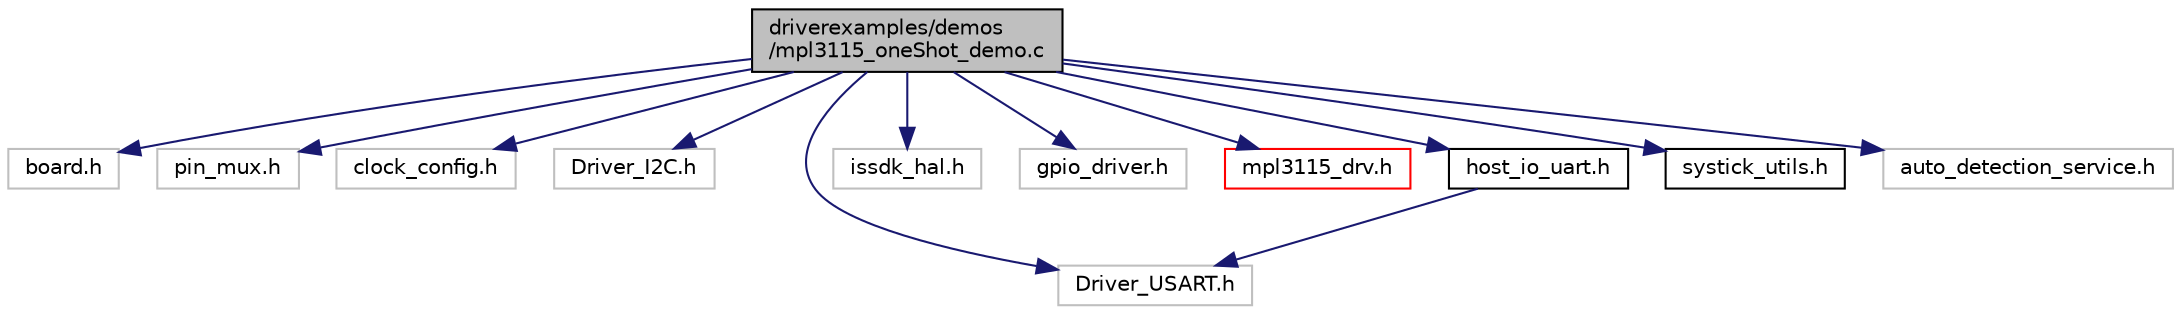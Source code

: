 digraph "driverexamples/demos/mpl3115_oneShot_demo.c"
{
  edge [fontname="Helvetica",fontsize="10",labelfontname="Helvetica",labelfontsize="10"];
  node [fontname="Helvetica",fontsize="10",shape=record];
  Node0 [label="driverexamples/demos\l/mpl3115_oneShot_demo.c",height=0.2,width=0.4,color="black", fillcolor="grey75", style="filled", fontcolor="black"];
  Node0 -> Node1 [color="midnightblue",fontsize="10",style="solid",fontname="Helvetica"];
  Node1 [label="board.h",height=0.2,width=0.4,color="grey75", fillcolor="white", style="filled"];
  Node0 -> Node2 [color="midnightblue",fontsize="10",style="solid",fontname="Helvetica"];
  Node2 [label="pin_mux.h",height=0.2,width=0.4,color="grey75", fillcolor="white", style="filled"];
  Node0 -> Node3 [color="midnightblue",fontsize="10",style="solid",fontname="Helvetica"];
  Node3 [label="clock_config.h",height=0.2,width=0.4,color="grey75", fillcolor="white", style="filled"];
  Node0 -> Node4 [color="midnightblue",fontsize="10",style="solid",fontname="Helvetica"];
  Node4 [label="Driver_I2C.h",height=0.2,width=0.4,color="grey75", fillcolor="white", style="filled"];
  Node0 -> Node5 [color="midnightblue",fontsize="10",style="solid",fontname="Helvetica"];
  Node5 [label="Driver_USART.h",height=0.2,width=0.4,color="grey75", fillcolor="white", style="filled"];
  Node0 -> Node6 [color="midnightblue",fontsize="10",style="solid",fontname="Helvetica"];
  Node6 [label="issdk_hal.h",height=0.2,width=0.4,color="grey75", fillcolor="white", style="filled"];
  Node0 -> Node7 [color="midnightblue",fontsize="10",style="solid",fontname="Helvetica"];
  Node7 [label="gpio_driver.h",height=0.2,width=0.4,color="grey75", fillcolor="white", style="filled"];
  Node0 -> Node8 [color="midnightblue",fontsize="10",style="solid",fontname="Helvetica"];
  Node8 [label="mpl3115_drv.h",height=0.2,width=0.4,color="red", fillcolor="white", style="filled",URL="$mpl3115__drv_8h.html",tooltip="The mpl3115_drv.h file describes the MPL3115 driver interface and structures. "];
  Node0 -> Node16 [color="midnightblue",fontsize="10",style="solid",fontname="Helvetica"];
  Node16 [label="host_io_uart.h",height=0.2,width=0.4,color="black", fillcolor="white", style="filled",URL="$host__io__uart_8h.html",tooltip="The host_io_uart.h file contains the Host Protocol interface definitions and configuration. "];
  Node16 -> Node5 [color="midnightblue",fontsize="10",style="solid",fontname="Helvetica"];
  Node0 -> Node17 [color="midnightblue",fontsize="10",style="solid",fontname="Helvetica"];
  Node17 [label="systick_utils.h",height=0.2,width=0.4,color="black", fillcolor="white", style="filled",URL="$systick__utils_8h.html",tooltip="ARM Systick Utilities. "];
  Node0 -> Node18 [color="midnightblue",fontsize="10",style="solid",fontname="Helvetica"];
  Node18 [label="auto_detection_service.h",height=0.2,width=0.4,color="grey75", fillcolor="white", style="filled"];
}
